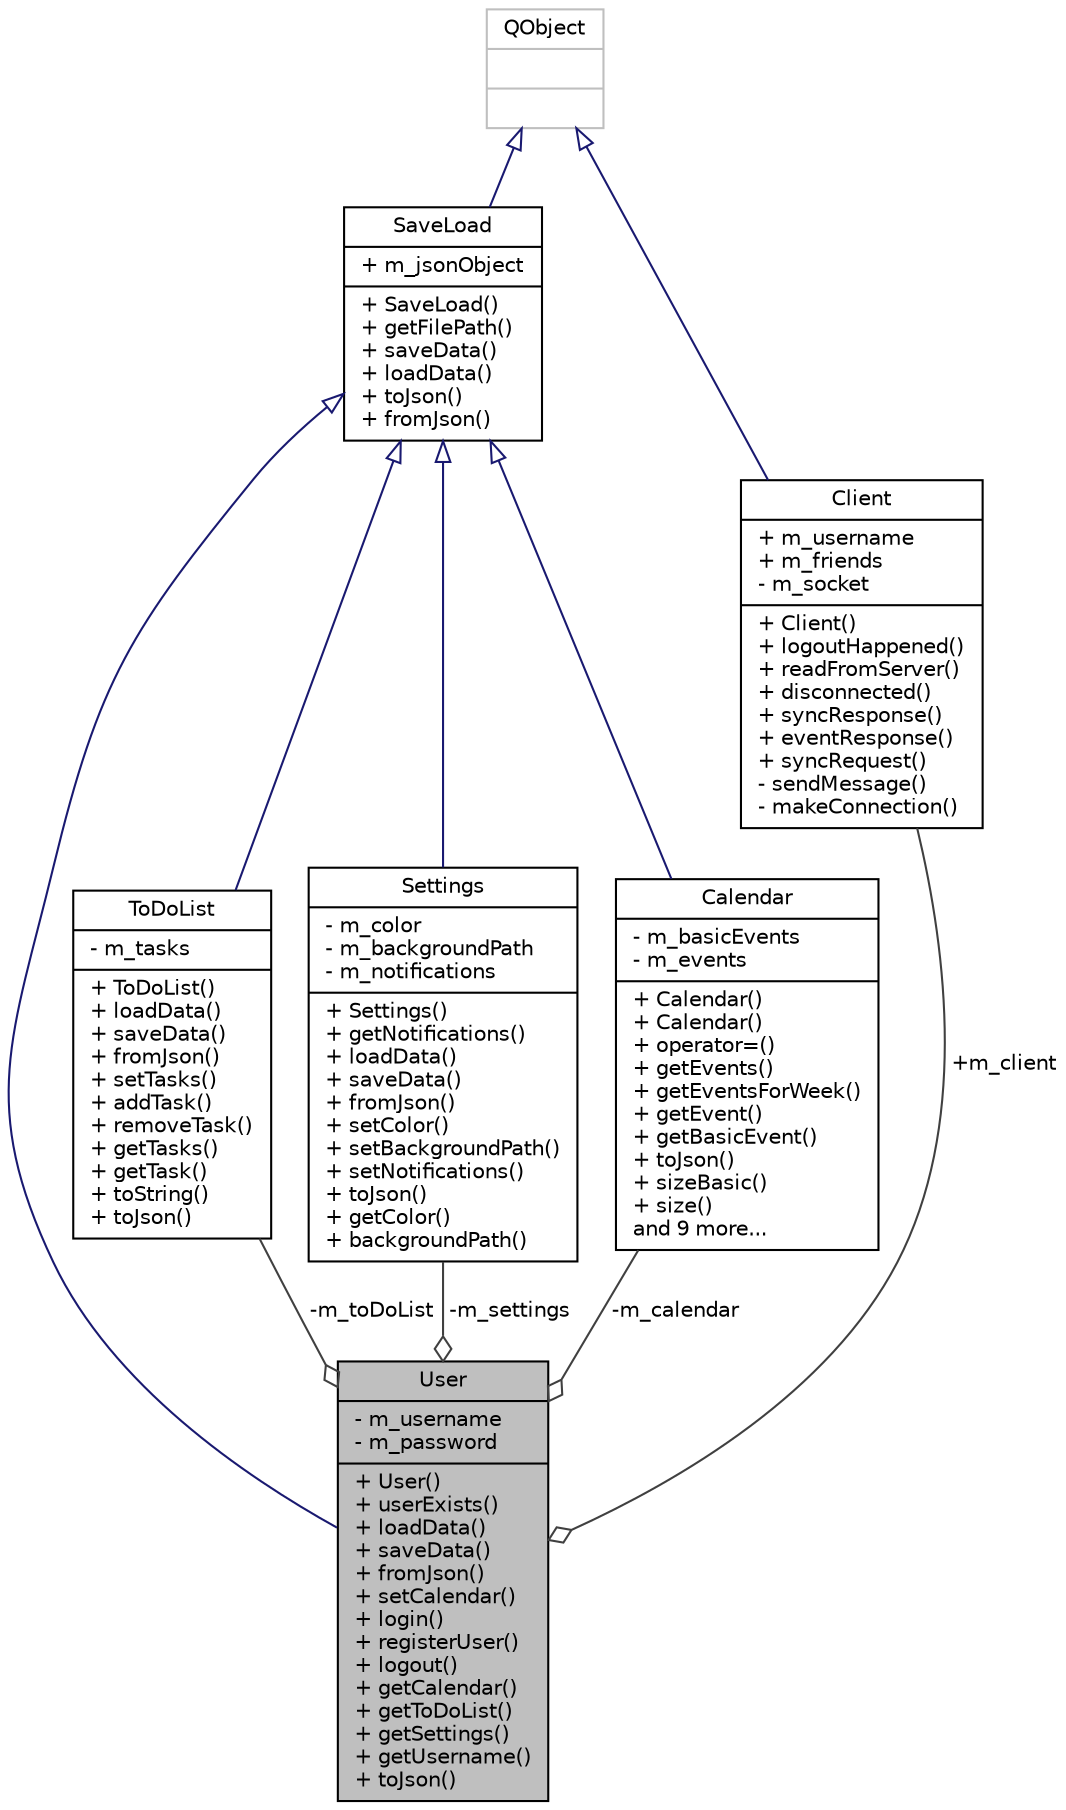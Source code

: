 digraph "User"
{
 // LATEX_PDF_SIZE
  edge [fontname="Helvetica",fontsize="10",labelfontname="Helvetica",labelfontsize="10"];
  node [fontname="Helvetica",fontsize="10",shape=record];
  Node1 [label="{User\n|- m_username\l- m_password\l|+ User()\l+ userExists()\l+ loadData()\l+ saveData()\l+ fromJson()\l+ setCalendar()\l+ login()\l+ registerUser()\l+ logout()\l+ getCalendar()\l+ getToDoList()\l+ getSettings()\l+ getUsername()\l+ toJson()\l}",height=0.2,width=0.4,color="black", fillcolor="grey75", style="filled", fontcolor="black",tooltip=" "];
  Node2 -> Node1 [dir="back",color="midnightblue",fontsize="10",style="solid",arrowtail="onormal",fontname="Helvetica"];
  Node2 [label="{SaveLoad\n|+ m_jsonObject\l|+ SaveLoad()\l+ getFilePath()\l+ saveData()\l+ loadData()\l+ toJson()\l+ fromJson()\l}",height=0.2,width=0.4,color="black", fillcolor="white", style="filled",URL="$classSaveLoad.html",tooltip=" "];
  Node3 -> Node2 [dir="back",color="midnightblue",fontsize="10",style="solid",arrowtail="onormal",fontname="Helvetica"];
  Node3 [label="{QObject\n||}",height=0.2,width=0.4,color="grey75", fillcolor="white", style="filled",tooltip=" "];
  Node4 -> Node1 [color="grey25",fontsize="10",style="solid",label=" -m_toDoList" ,arrowhead="odiamond",fontname="Helvetica"];
  Node4 [label="{ToDoList\n|- m_tasks\l|+ ToDoList()\l+ loadData()\l+ saveData()\l+ fromJson()\l+ setTasks()\l+ addTask()\l+ removeTask()\l+ getTasks()\l+ getTask()\l+ toString()\l+ toJson()\l}",height=0.2,width=0.4,color="black", fillcolor="white", style="filled",URL="$classToDoList.html",tooltip=" "];
  Node2 -> Node4 [dir="back",color="midnightblue",fontsize="10",style="solid",arrowtail="onormal",fontname="Helvetica"];
  Node5 -> Node1 [color="grey25",fontsize="10",style="solid",label=" -m_settings" ,arrowhead="odiamond",fontname="Helvetica"];
  Node5 [label="{Settings\n|- m_color\l- m_backgroundPath\l- m_notifications\l|+ Settings()\l+ getNotifications()\l+ loadData()\l+ saveData()\l+ fromJson()\l+ setColor()\l+ setBackgroundPath()\l+ setNotifications()\l+ toJson()\l+ getColor()\l+ backgroundPath()\l}",height=0.2,width=0.4,color="black", fillcolor="white", style="filled",URL="$classSettings.html",tooltip=" "];
  Node2 -> Node5 [dir="back",color="midnightblue",fontsize="10",style="solid",arrowtail="onormal",fontname="Helvetica"];
  Node6 -> Node1 [color="grey25",fontsize="10",style="solid",label=" +m_client" ,arrowhead="odiamond",fontname="Helvetica"];
  Node6 [label="{Client\n|+ m_username\l+ m_friends\l- m_socket\l|+ Client()\l+ logoutHappened()\l+ readFromServer()\l+ disconnected()\l+ syncResponse()\l+ eventResponse()\l+ syncRequest()\l- sendMessage()\l- makeConnection()\l}",height=0.2,width=0.4,color="black", fillcolor="white", style="filled",URL="$classClient.html",tooltip=" "];
  Node3 -> Node6 [dir="back",color="midnightblue",fontsize="10",style="solid",arrowtail="onormal",fontname="Helvetica"];
  Node7 -> Node1 [color="grey25",fontsize="10",style="solid",label=" -m_calendar" ,arrowhead="odiamond",fontname="Helvetica"];
  Node7 [label="{Calendar\n|- m_basicEvents\l- m_events\l|+ Calendar()\l+ Calendar()\l+ operator=()\l+ getEvents()\l+ getEventsForWeek()\l+ getEvent()\l+ getBasicEvent()\l+ toJson()\l+ sizeBasic()\l+ size()\land 9 more...\l}",height=0.2,width=0.4,color="black", fillcolor="white", style="filled",URL="$classCalendar.html",tooltip=" "];
  Node2 -> Node7 [dir="back",color="midnightblue",fontsize="10",style="solid",arrowtail="onormal",fontname="Helvetica"];
}
